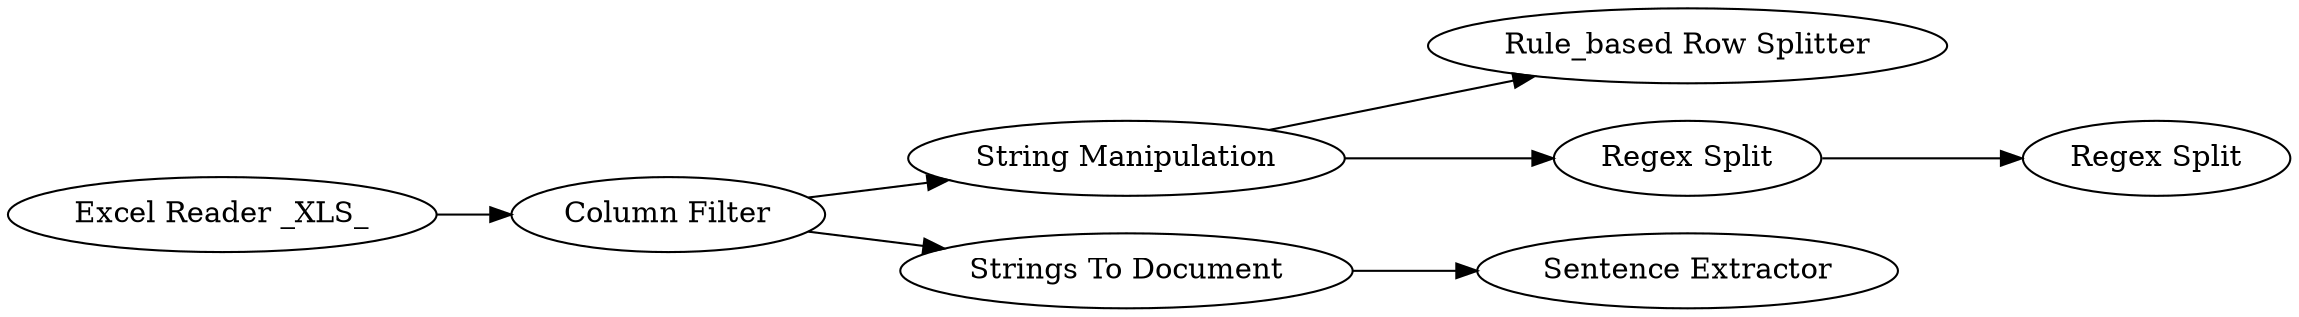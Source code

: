 digraph {
	27 -> 25
	5 -> 18
	18 -> 27
	27 -> 12
	12 -> 31
	18 -> 26
	26 -> 28
	5 [label="Excel Reader _XLS_"]
	27 [label="String Manipulation"]
	31 [label="Regex Split"]
	28 [label="Sentence Extractor"]
	18 [label="Column Filter"]
	26 [label="Strings To Document"]
	25 [label="Rule_based Row Splitter"]
	12 [label="Regex Split"]
	rankdir=LR
}
